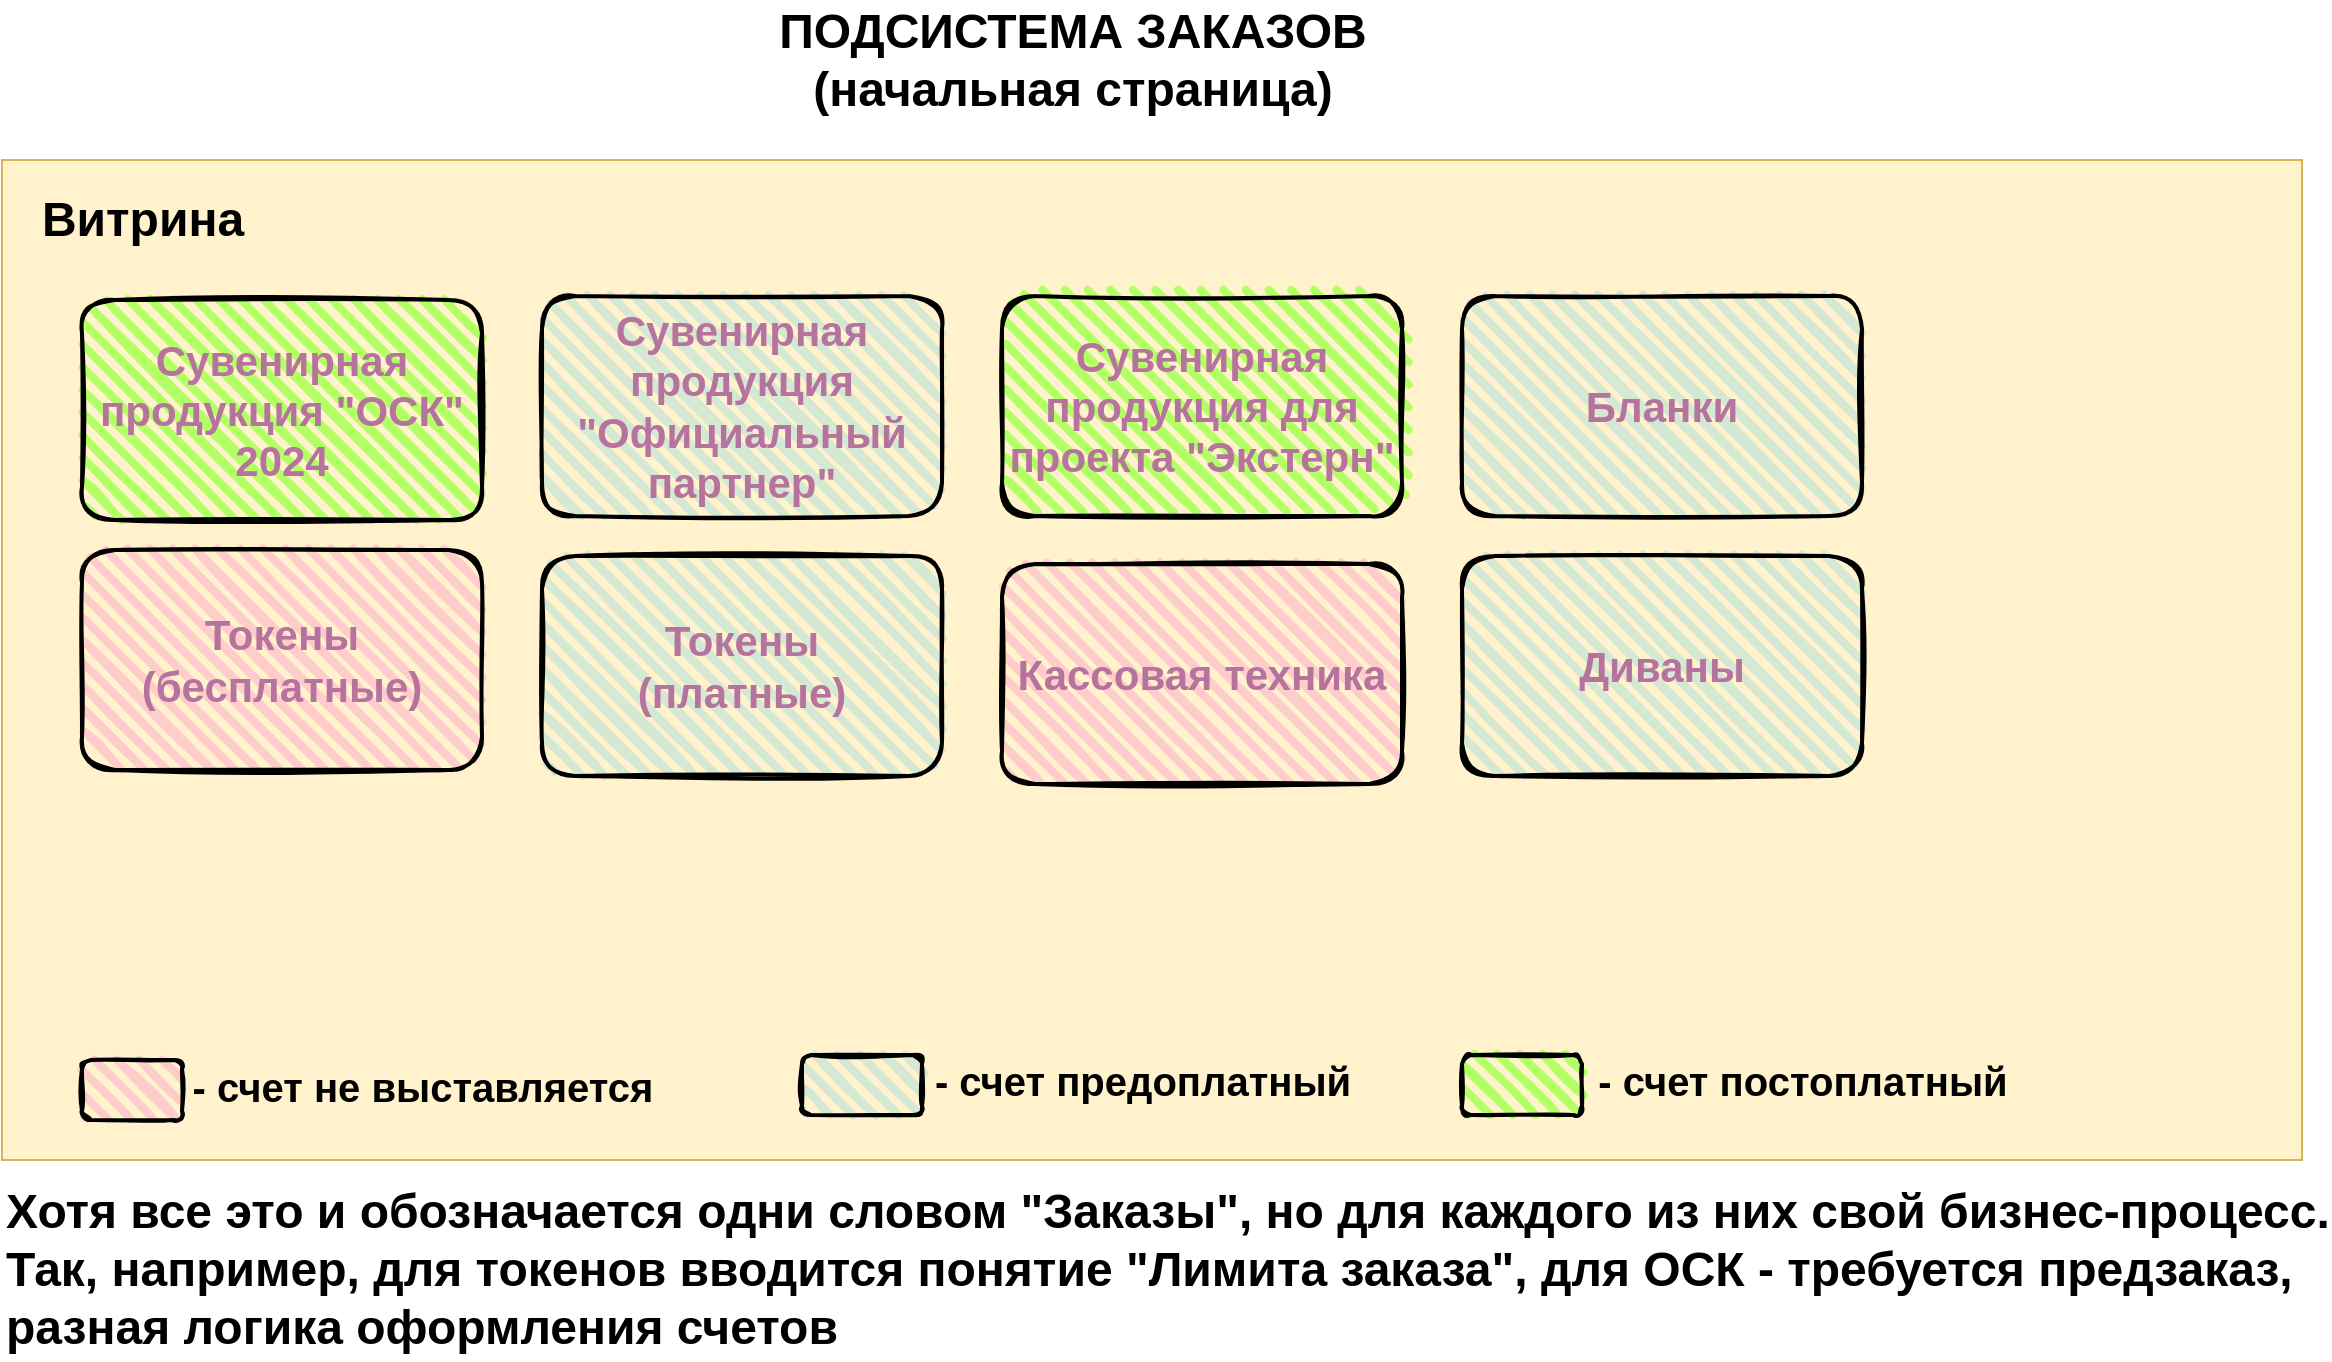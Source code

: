 <mxfile version="24.3.1" type="github">
  <diagram name="Page-1" id="c9db0220-8083-56f3-ca83-edcdcd058819">
    <mxGraphModel dx="1434" dy="746" grid="1" gridSize="10" guides="1" tooltips="1" connect="1" arrows="1" fold="1" page="1" pageScale="1.5" pageWidth="826" pageHeight="1169" background="none" math="0" shadow="0">
      <root>
        <mxCell id="0" style=";html=1;" />
        <mxCell id="1" style=";html=1;" parent="0" />
        <mxCell id="-_P4b2OjuiRoi3wUAZY7-2" value="ПОДСИСТЕМА ЗАКАЗОВ&lt;br&gt;(начальная страница)&lt;div&gt;&lt;br&gt;&lt;/div&gt;" style="text;strokeColor=none;fillColor=none;html=1;fontSize=24;fontStyle=1;verticalAlign=middle;align=center;" vertex="1" parent="1">
          <mxGeometry x="410" y="20" width="350" height="90" as="geometry" />
        </mxCell>
        <mxCell id="-_P4b2OjuiRoi3wUAZY7-3" value="" style="rounded=0;whiteSpace=wrap;html=1;fillColor=#fff2cc;strokeColor=#d6b656;align=center;" vertex="1" parent="1">
          <mxGeometry x="50" y="100" width="1150" height="500" as="geometry" />
        </mxCell>
        <mxCell id="-_P4b2OjuiRoi3wUAZY7-4" value="Витрина" style="text;strokeColor=none;fillColor=none;html=1;fontSize=24;fontStyle=1;verticalAlign=middle;align=center;" vertex="1" parent="1">
          <mxGeometry x="60" y="110" width="120" height="40" as="geometry" />
        </mxCell>
        <mxCell id="-_P4b2OjuiRoi3wUAZY7-7" value="&lt;font color=&quot;#b5739d&quot; style=&quot;font-size: 21px;&quot;&gt;&lt;b&gt;Токены&lt;br&gt;(бесплатные)&lt;/b&gt;&lt;/font&gt;" style="rounded=1;whiteSpace=wrap;html=1;strokeWidth=2;fillWeight=4;hachureGap=8;hachureAngle=45;fillColor=#FFCCCC;sketch=1;" vertex="1" parent="1">
          <mxGeometry x="90" y="295" width="200" height="110" as="geometry" />
        </mxCell>
        <mxCell id="-_P4b2OjuiRoi3wUAZY7-8" value="&lt;font color=&quot;#b5739d&quot; style=&quot;font-size: 21px;&quot;&gt;&lt;b&gt;Токены&lt;br&gt;(платные)&lt;/b&gt;&lt;/font&gt;" style="rounded=1;whiteSpace=wrap;html=1;strokeWidth=2;fillWeight=4;hachureGap=8;hachureAngle=45;fillColor=#D5E8D4;sketch=1;" vertex="1" parent="1">
          <mxGeometry x="320" y="298" width="200" height="110" as="geometry" />
        </mxCell>
        <mxCell id="-_P4b2OjuiRoi3wUAZY7-9" value="&lt;font color=&quot;#b5739d&quot;&gt;&lt;span style=&quot;font-size: 21px;&quot;&gt;&lt;b&gt;Кассовая техника&lt;/b&gt;&lt;/span&gt;&lt;/font&gt;" style="rounded=1;whiteSpace=wrap;html=1;strokeWidth=2;fillWeight=4;hachureGap=8;hachureAngle=45;fillColor=#FFCCCC;sketch=1;" vertex="1" parent="1">
          <mxGeometry x="550" y="302" width="200" height="110" as="geometry" />
        </mxCell>
        <mxCell id="-_P4b2OjuiRoi3wUAZY7-10" value="&lt;font color=&quot;#b5739d&quot;&gt;&lt;span style=&quot;font-size: 21px;&quot;&gt;&lt;b&gt;Сувенирная продукция &quot;Официальный партнер&quot;&lt;/b&gt;&lt;/span&gt;&lt;/font&gt;" style="rounded=1;whiteSpace=wrap;html=1;strokeWidth=2;fillWeight=4;hachureGap=8;hachureAngle=45;fillColor=#D5E8D4;sketch=1;" vertex="1" parent="1">
          <mxGeometry x="320" y="168" width="200" height="110" as="geometry" />
        </mxCell>
        <mxCell id="-_P4b2OjuiRoi3wUAZY7-11" value="&lt;font color=&quot;#b5739d&quot;&gt;&lt;span style=&quot;font-size: 21px;&quot;&gt;&lt;b&gt;Сувенирная продукция &quot;ОСК&quot; 2024&lt;/b&gt;&lt;/span&gt;&lt;/font&gt;" style="rounded=1;whiteSpace=wrap;html=1;strokeWidth=2;fillWeight=4;hachureGap=8;hachureAngle=45;fillColor=#B3FF66;sketch=1;" vertex="1" parent="1">
          <mxGeometry x="90" y="170" width="200" height="110" as="geometry" />
        </mxCell>
        <mxCell id="-_P4b2OjuiRoi3wUAZY7-12" value="&lt;font color=&quot;#b5739d&quot;&gt;&lt;span style=&quot;font-size: 21px;&quot;&gt;&lt;b&gt;Бланки&lt;/b&gt;&lt;/span&gt;&lt;/font&gt;" style="rounded=1;whiteSpace=wrap;html=1;strokeWidth=2;fillWeight=4;hachureGap=8;hachureAngle=45;fillColor=#D5E8D4;sketch=1;" vertex="1" parent="1">
          <mxGeometry x="780" y="168" width="200" height="110" as="geometry" />
        </mxCell>
        <mxCell id="-_P4b2OjuiRoi3wUAZY7-13" value="&lt;font color=&quot;#b5739d&quot;&gt;&lt;span style=&quot;font-size: 21px;&quot;&gt;&lt;b&gt;Диваны&lt;/b&gt;&lt;/span&gt;&lt;/font&gt;" style="rounded=1;whiteSpace=wrap;html=1;strokeWidth=2;fillWeight=4;hachureGap=8;hachureAngle=45;fillColor=#D5E8D4;sketch=1;" vertex="1" parent="1">
          <mxGeometry x="780" y="298" width="200" height="110" as="geometry" />
        </mxCell>
        <mxCell id="-_P4b2OjuiRoi3wUAZY7-14" value="" style="rounded=1;whiteSpace=wrap;html=1;strokeWidth=2;fillWeight=4;hachureGap=8;hachureAngle=45;fillColor=#FFCCCC;sketch=1;" vertex="1" parent="1">
          <mxGeometry x="90" y="550" width="50" height="30" as="geometry" />
        </mxCell>
        <mxCell id="-_P4b2OjuiRoi3wUAZY7-15" value="&lt;font style=&quot;font-size: 20px;&quot;&gt;- счет не выставляется&lt;/font&gt;" style="text;strokeColor=none;fillColor=none;html=1;fontSize=24;fontStyle=1;verticalAlign=middle;align=center;" vertex="1" parent="1">
          <mxGeometry x="140" y="540" width="240" height="45" as="geometry" />
        </mxCell>
        <mxCell id="-_P4b2OjuiRoi3wUAZY7-22" value="" style="rounded=1;whiteSpace=wrap;html=1;strokeWidth=2;fillWeight=4;hachureGap=8;hachureAngle=45;fillColor=#D5E8D4;sketch=1;" vertex="1" parent="1">
          <mxGeometry x="450" y="547.5" width="60" height="30" as="geometry" />
        </mxCell>
        <mxCell id="-_P4b2OjuiRoi3wUAZY7-23" value="&lt;font style=&quot;font-size: 20px;&quot;&gt;- счет предоплатный&lt;/font&gt;" style="text;strokeColor=none;fillColor=none;html=1;fontSize=24;fontStyle=1;verticalAlign=middle;align=center;" vertex="1" parent="1">
          <mxGeometry x="500" y="537" width="240" height="45" as="geometry" />
        </mxCell>
        <mxCell id="-_P4b2OjuiRoi3wUAZY7-24" value="" style="rounded=1;whiteSpace=wrap;html=1;strokeWidth=2;fillWeight=4;hachureGap=8;hachureAngle=45;fillColor=#B3FF66;sketch=1;" vertex="1" parent="1">
          <mxGeometry x="780" y="547.5" width="60" height="30" as="geometry" />
        </mxCell>
        <mxCell id="-_P4b2OjuiRoi3wUAZY7-25" value="&lt;font style=&quot;font-size: 20px;&quot;&gt;- счет постоплатный&lt;/font&gt;" style="text;strokeColor=none;fillColor=none;html=1;fontSize=24;fontStyle=1;verticalAlign=middle;align=center;" vertex="1" parent="1">
          <mxGeometry x="830" y="537" width="240" height="45" as="geometry" />
        </mxCell>
        <mxCell id="-_P4b2OjuiRoi3wUAZY7-26" value="Хотя все это и обозначается одни словом &quot;Заказы&quot;, но для каждого из них свой бизнес-процесс.&lt;br&gt;Так, например, для токенов вводится понятие &quot;Лимита заказа&quot;, для ОСК - требуется предзаказ, &lt;br&gt;разная логика оформления счетов" style="text;strokeColor=none;fillColor=none;html=1;fontSize=24;fontStyle=1;verticalAlign=middle;align=left;" vertex="1" parent="1">
          <mxGeometry x="50" y="610" width="1150" height="90" as="geometry" />
        </mxCell>
        <mxCell id="-_P4b2OjuiRoi3wUAZY7-27" value="&lt;font color=&quot;#b5739d&quot;&gt;&lt;span style=&quot;font-size: 21px;&quot;&gt;&lt;b&gt;Сувенирная продукция для проекта &quot;Экстерн&quot;&lt;/b&gt;&lt;/span&gt;&lt;/font&gt;" style="rounded=1;whiteSpace=wrap;html=1;strokeWidth=2;fillWeight=4;hachureGap=8;hachureAngle=45;fillColor=#B3FF66;sketch=1;" vertex="1" parent="1">
          <mxGeometry x="550" y="168" width="200" height="110" as="geometry" />
        </mxCell>
      </root>
    </mxGraphModel>
  </diagram>
</mxfile>
